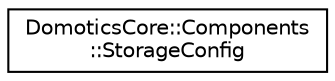 digraph "Graphical Class Hierarchy"
{
 // LATEX_PDF_SIZE
  edge [fontname="Helvetica",fontsize="10",labelfontname="Helvetica",labelfontsize="10"];
  node [fontname="Helvetica",fontsize="10",shape=record];
  rankdir="LR";
  Node0 [label="DomoticsCore::Components\l::StorageConfig",height=0.2,width=0.4,color="black", fillcolor="white", style="filled",URL="$structDomoticsCore_1_1Components_1_1StorageConfig.html",tooltip=" "];
}
